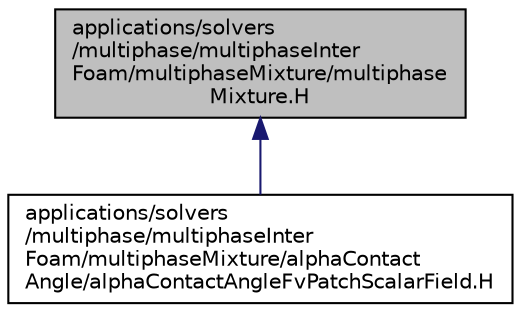 digraph "applications/solvers/multiphase/multiphaseInterFoam/multiphaseMixture/multiphaseMixture.H"
{
  bgcolor="transparent";
  edge [fontname="Helvetica",fontsize="10",labelfontname="Helvetica",labelfontsize="10"];
  node [fontname="Helvetica",fontsize="10",shape=record];
  Node331 [label="applications/solvers\l/multiphase/multiphaseInter\lFoam/multiphaseMixture/multiphase\lMixture.H",height=0.2,width=0.4,color="black", fillcolor="grey75", style="filled", fontcolor="black"];
  Node331 -> Node332 [dir="back",color="midnightblue",fontsize="10",style="solid",fontname="Helvetica"];
  Node332 [label="applications/solvers\l/multiphase/multiphaseInter\lFoam/multiphaseMixture/alphaContact\lAngle/alphaContactAngleFvPatchScalarField.H",height=0.2,width=0.4,color="black",URL="$a42095.html"];
}

